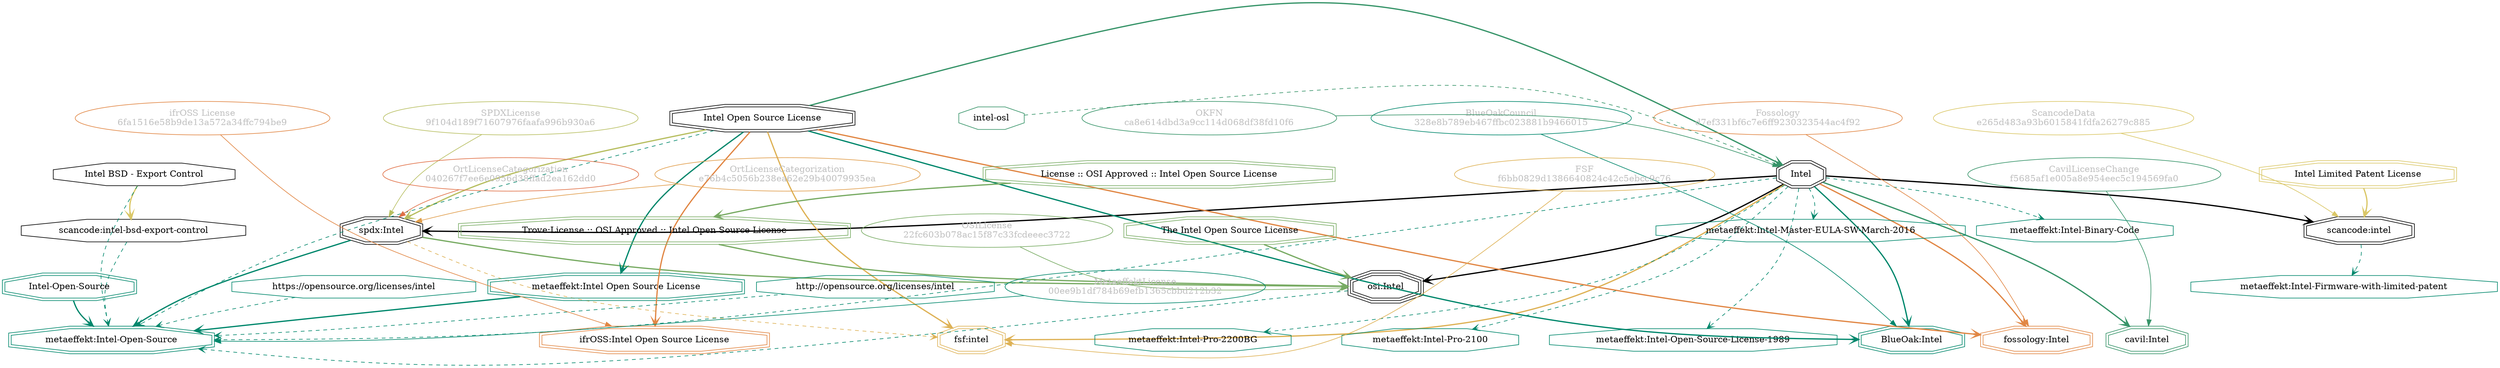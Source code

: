 strict digraph {
    node [shape=box];
    graph [splines=curved];
    2356 [label="SPDXLicense\n9f104d189f71607976faafa996b930a6"
         ,fontcolor=gray
         ,color="#b8bf62"
         ,fillcolor="beige;1"
         ,shape=ellipse];
    2357 [label="spdx:Intel"
         ,shape=doubleoctagon];
    2358 [label=Intel
         ,shape=doubleoctagon];
    2359 [label="Intel Open Source License"
         ,shape=doubleoctagon];
    5077 [label="OSILicense\n22fc603b078ac15f87c33fcdeeec3722"
         ,fontcolor=gray
         ,color="#78ab63"
         ,fillcolor="beige;1"
         ,shape=ellipse];
    5078 [label="osi:Intel"
         ,shape=tripleoctagon];
    5079 [label="The Intel Open Source License"
         ,color="#78ab63"
         ,shape=doubleoctagon];
    5080 [label="Trove:License :: OSI Approved :: Intel Open Source License"
         ,color="#78ab63"
         ,shape=doubleoctagon];
    5081 [label="License :: OSI Approved :: Intel Open Source License"
         ,color="#78ab63"
         ,shape=doubleoctagon];
    8852 [label="BlueOakCouncil\n328e8b789eb467ffbc023881b9466015"
         ,fontcolor=gray
         ,color="#00876c"
         ,fillcolor="beige;1"
         ,shape=ellipse];
    8853 [label="BlueOak:Intel"
         ,color="#00876c"
         ,shape=doubleoctagon];
    10776 [label="FSF\nf6bb0829d1386640824c42c5ebcc9c76"
          ,fontcolor=gray
          ,color="#deb256"
          ,fillcolor="beige;1"
          ,shape=ellipse];
    10777 [label="fsf:intel"
          ,color="#deb256"
          ,shape=doubleoctagon];
    17550 [label="scancode:intel-bsd-export-control"
          ,shape=octagon];
    17552 [label="Intel BSD - Export Control"
          ,shape=octagon];
    17643 [label="ScancodeData\ne265d483a93b6015841fdfa26279c885"
          ,fontcolor=gray
          ,color="#dac767"
          ,fillcolor="beige;1"
          ,shape=ellipse];
    17644 [label="scancode:intel"
          ,shape=doubleoctagon];
    17645 [label="Intel Limited Patent License"
          ,color="#dac767"
          ,shape=doubleoctagon];
    27102 [label="Fossology\nd7ef331bf6c7e6ff9230323544ac4f92"
          ,fontcolor=gray
          ,color="#e18745"
          ,fillcolor="beige;1"
          ,shape=ellipse];
    27103 [label="fossology:Intel"
          ,color="#e18745"
          ,shape=doubleoctagon];
    28313 [label="OKFN\nca8e614dbd3a9cc114d068df38fd10f6"
          ,fontcolor=gray
          ,color="#379469"
          ,fillcolor="beige;1"
          ,shape=ellipse];
    28314 [label="intel-osl"
          ,color="#379469"
          ,shape=octagon];
    28769 [label="OrtLicenseCategorization\n040267f7ee6e0956d38ffad2ea162dd0"
          ,fontcolor=gray
          ,color="#e06f45"
          ,fillcolor="beige;1"
          ,shape=ellipse];
    35525 [label="OrtLicenseCategorization\ne76b4c5056b238ea62e29b40079935ea"
          ,fontcolor=gray
          ,color="#e09d4b"
          ,fillcolor="beige;1"
          ,shape=ellipse];
    36997 [label="CavilLicenseChange\nf5685af1e005a8e954eec5c194569fa0"
          ,fontcolor=gray
          ,color="#379469"
          ,fillcolor="beige;1"
          ,shape=ellipse];
    36998 [label="cavil:Intel"
          ,color="#379469"
          ,shape=doubleoctagon];
    43563 [label="metaeffekt:Intel-Pro-2200BG"
          ,color="#00876c"
          ,shape=octagon];
    43568 [label="metaeffekt:Intel-Pro-2100"
          ,color="#00876c"
          ,shape=octagon];
    43572 [label="MetaeffektLicense\n00ee9b1df784b69efb1365cbbd212b32"
          ,fontcolor=gray
          ,color="#00876c"
          ,fillcolor="beige;1"
          ,shape=ellipse];
    43573 [label="metaeffekt:Intel-Open-Source"
          ,color="#00876c"
          ,shape=doubleoctagon];
    43574 [label="Intel-Open-Source"
          ,color="#00876c"
          ,shape=doubleoctagon];
    43575 [label="metaeffekt:Intel Open Source License"
          ,color="#00876c"
          ,shape=doubleoctagon];
    43576 [label="http://opensource.org/licenses/intel"
          ,color="#00876c"
          ,shape=octagon];
    43578 [label="https://opensource.org/licenses/intel"
          ,color="#00876c"
          ,shape=octagon];
    43580 [label="metaeffekt:Intel-Open-Source-License-1989"
          ,color="#00876c"
          ,shape=octagon];
    43592 [label="metaeffekt:Intel-Master-EULA-SW-March-2016"
          ,color="#00876c"
          ,shape=octagon];
    43610 [label="metaeffekt:Intel-Firmware-with-limited-patent"
          ,color="#00876c"
          ,shape=octagon];
    43627 [label="metaeffekt:Intel-Binary-Code"
          ,color="#00876c"
          ,shape=octagon];
    54874 [label="ifrOSS License\n6fa1516e58b9de13a572a34ffc794be9"
          ,fontcolor=gray
          ,color="#e18745"
          ,fillcolor="beige;1"
          ,shape=ellipse];
    54875 [label="ifrOSS:Intel Open Source License"
          ,color="#e18745"
          ,shape=doubleoctagon];
    2356 -> 2357 [weight=0.5
                 ,color="#b8bf62"];
    2357 -> 5078 [style=bold
                 ,arrowhead=vee
                 ,weight=0.7
                 ,color="#78ab63"];
    2357 -> 10777 [style=dashed
                  ,arrowhead=vee
                  ,weight=0.5
                  ,color="#deb256"];
    2357 -> 43573 [style=bold
                  ,arrowhead=vee
                  ,weight=0.7
                  ,color="#00876c"];
    2358 -> 2357 [style=bold
                 ,arrowhead=vee
                 ,weight=0.7];
    2358 -> 5078 [style=bold
                 ,arrowhead=vee
                 ,weight=0.7];
    2358 -> 8853 [style=bold
                 ,arrowhead=vee
                 ,weight=0.7
                 ,color="#00876c"];
    2358 -> 10777 [style=bold
                  ,arrowhead=vee
                  ,weight=0.7
                  ,color="#deb256"];
    2358 -> 17644 [style=bold
                  ,arrowhead=vee
                  ,weight=0.7];
    2358 -> 27103 [style=bold
                  ,arrowhead=vee
                  ,weight=0.7
                  ,color="#e18745"];
    2358 -> 36998 [style=bold
                  ,arrowhead=vee
                  ,weight=0.7
                  ,color="#379469"];
    2358 -> 36998 [style=bold
                  ,arrowhead=vee
                  ,weight=0.7
                  ,color="#379469"];
    2358 -> 43563 [style=dashed
                  ,arrowhead=vee
                  ,weight=0.5
                  ,color="#00876c"];
    2358 -> 43568 [style=dashed
                  ,arrowhead=vee
                  ,weight=0.5
                  ,color="#00876c"];
    2358 -> 43573 [style=dashed
                  ,arrowhead=vee
                  ,weight=0.5
                  ,color="#00876c"];
    2358 -> 43580 [style=dashed
                  ,arrowhead=vee
                  ,weight=0.5
                  ,color="#00876c"];
    2358 -> 43592 [style=dashed
                  ,arrowhead=vee
                  ,weight=0.5
                  ,color="#00876c"];
    2358 -> 43627 [style=dashed
                  ,arrowhead=vee
                  ,weight=0.5
                  ,color="#00876c"];
    2359 -> 2357 [style=bold
                 ,arrowhead=vee
                 ,weight=0.7
                 ,color="#b8bf62"];
    2359 -> 2358 [style=bold
                 ,arrowhead=vee
                 ,weight=0.7
                 ,color="#379469"];
    2359 -> 8853 [style=bold
                 ,arrowhead=vee
                 ,weight=0.7
                 ,color="#00876c"];
    2359 -> 10777 [style=bold
                  ,arrowhead=vee
                  ,weight=0.7
                  ,color="#deb256"];
    2359 -> 27103 [style=bold
                  ,arrowhead=vee
                  ,weight=0.7
                  ,color="#e18745"];
    2359 -> 43573 [style=dashed
                  ,arrowhead=vee
                  ,weight=0.5
                  ,color="#00876c"];
    2359 -> 43575 [style=bold
                  ,arrowhead=vee
                  ,weight=0.7
                  ,color="#00876c"];
    2359 -> 54875 [style=bold
                  ,arrowhead=vee
                  ,weight=0.7
                  ,color="#e18745"];
    2359 -> 54875 [style=bold
                  ,arrowhead=vee
                  ,weight=0.7
                  ,color="#e18745"];
    5077 -> 5078 [weight=0.5
                 ,color="#78ab63"];
    5078 -> 43573 [style=dashed
                  ,arrowhead=vee
                  ,weight=0.5
                  ,color="#00876c"];
    5079 -> 5078 [style=bold
                 ,arrowhead=vee
                 ,weight=0.7
                 ,color="#78ab63"];
    5080 -> 5078 [style=bold
                 ,arrowhead=vee
                 ,weight=0.7
                 ,color="#78ab63"];
    5081 -> 5080 [style=bold
                 ,arrowhead=vee
                 ,weight=0.7
                 ,color="#78ab63"];
    8852 -> 8853 [weight=0.5
                 ,color="#00876c"];
    10776 -> 10777 [weight=0.5
                   ,color="#deb256"];
    17550 -> 43573 [style=dashed
                   ,arrowhead=vee
                   ,weight=0.5
                   ,color="#00876c"];
    17552 -> 17550 [style=bold
                   ,arrowhead=vee
                   ,weight=0.7
                   ,color="#dac767"];
    17552 -> 43573 [style=dashed
                   ,arrowhead=vee
                   ,weight=0.5
                   ,color="#00876c"];
    17643 -> 17644 [weight=0.5
                   ,color="#dac767"];
    17644 -> 43610 [style=dashed
                   ,arrowhead=vee
                   ,weight=0.5
                   ,color="#00876c"];
    17645 -> 17644 [style=bold
                   ,arrowhead=vee
                   ,weight=0.7
                   ,color="#dac767"];
    27102 -> 27103 [weight=0.5
                   ,color="#e18745"];
    28313 -> 2358 [weight=0.5
                  ,color="#379469"];
    28314 -> 2358 [style=dashed
                  ,arrowhead=vee
                  ,weight=0.5
                  ,color="#379469"];
    28769 -> 2357 [weight=0.5
                  ,color="#e06f45"];
    35525 -> 2357 [weight=0.5
                  ,color="#e09d4b"];
    36997 -> 36998 [weight=0.5
                   ,color="#379469"];
    43572 -> 43573 [weight=0.5
                   ,color="#00876c"];
    43574 -> 43573 [style=bold
                   ,arrowhead=vee
                   ,weight=0.7
                   ,color="#00876c"];
    43575 -> 43573 [style=bold
                   ,arrowhead=vee
                   ,weight=0.7
                   ,color="#00876c"];
    43576 -> 43573 [style=dashed
                   ,arrowhead=vee
                   ,weight=0.5
                   ,color="#00876c"];
    43578 -> 43573 [style=dashed
                   ,arrowhead=vee
                   ,weight=0.5
                   ,color="#00876c"];
    54874 -> 54875 [weight=0.5
                   ,color="#e18745"];
}
